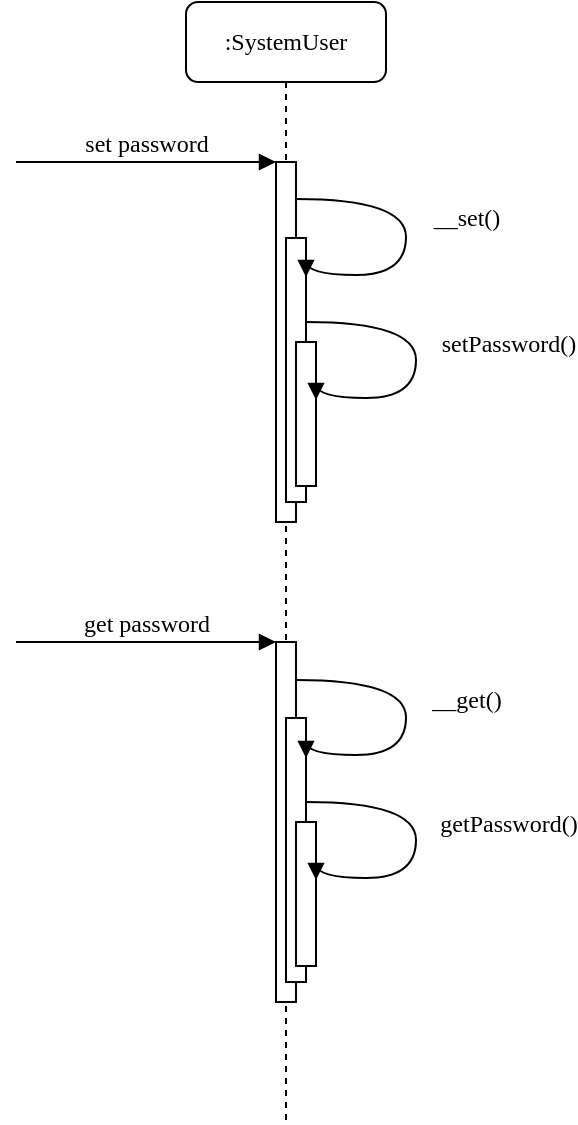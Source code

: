 <mxfile version="12.3.2" type="device" pages="1"><diagram name="Password" id="13e1069c-82ec-6db2-03f1-153e76fe0fe0"><mxGraphModel dx="1024" dy="592" grid="1" gridSize="10" guides="1" tooltips="1" connect="1" arrows="1" fold="1" page="1" pageScale="1" pageWidth="1100" pageHeight="850" background="#ffffff" math="0" shadow="0"><root><mxCell id="0"/><mxCell id="1" parent="0"/><mxCell id="7baba1c4bc27f4b0-4" value=":SystemUser" style="shape=umlLifeline;perimeter=lifelinePerimeter;whiteSpace=wrap;html=1;container=1;collapsible=0;recursiveResize=0;outlineConnect=0;rounded=1;shadow=0;comic=0;labelBackgroundColor=none;strokeWidth=1;fontFamily=Verdana;fontSize=12;align=center;" parent="1" vertex="1"><mxGeometry x="165" y="40" width="100" height="560" as="geometry"/></mxCell><mxCell id="7baba1c4bc27f4b0-16" value="" style="html=1;points=[];perimeter=orthogonalPerimeter;rounded=0;shadow=0;comic=0;labelBackgroundColor=none;strokeWidth=1;fontFamily=Verdana;fontSize=12;align=center;" parent="1" vertex="1"><mxGeometry x="210" y="120" width="10" height="180" as="geometry"/></mxCell><mxCell id="7baba1c4bc27f4b0-17" value="set password" style="html=1;verticalAlign=bottom;endArrow=block;labelBackgroundColor=none;fontFamily=Verdana;fontSize=12;edgeStyle=elbowEdgeStyle;elbow=vertical;" parent="1" target="7baba1c4bc27f4b0-16" edge="1"><mxGeometry relative="1" as="geometry"><mxPoint x="80" y="120" as="sourcePoint"/><Array as="points"><mxPoint x="85" y="120"/></Array></mxGeometry></mxCell><mxCell id="7baba1c4bc27f4b0-34" value="" style="html=1;points=[];perimeter=orthogonalPerimeter;rounded=0;shadow=0;comic=0;labelBackgroundColor=none;strokeWidth=1;fontFamily=Verdana;fontSize=12;align=center;" parent="1" vertex="1"><mxGeometry x="215" y="158" width="10" height="132" as="geometry"/></mxCell><mxCell id="e9mWKDASmPX0LyU48_sI-1" value="" style="html=1;points=[];perimeter=orthogonalPerimeter;rounded=0;shadow=0;comic=0;labelBackgroundColor=none;strokeWidth=1;fontFamily=Verdana;fontSize=12;align=center;" vertex="1" parent="1"><mxGeometry x="220" y="210" width="10" height="72" as="geometry"/></mxCell><mxCell id="e9mWKDASmPX0LyU48_sI-2" value="setPassword()" style="html=1;verticalAlign=bottom;endArrow=block;labelBackgroundColor=none;fontFamily=Verdana;fontSize=12;elbow=vertical;edgeStyle=orthogonalEdgeStyle;curved=1;entryX=1;entryY=0.286;entryPerimeter=0;exitX=1.038;exitY=0.345;exitPerimeter=0;" edge="1" parent="1"><mxGeometry x="0.301" y="-48" relative="1" as="geometry"><mxPoint x="225" y="200" as="sourcePoint"/><mxPoint x="230" y="239" as="targetPoint"/><Array as="points"><mxPoint x="280" y="200"/><mxPoint x="280" y="238"/></Array><mxPoint x="46" y="30" as="offset"/></mxGeometry></mxCell><mxCell id="e9mWKDASmPX0LyU48_sI-3" value="__set()" style="html=1;verticalAlign=bottom;endArrow=block;labelBackgroundColor=none;fontFamily=Verdana;fontSize=12;elbow=vertical;edgeStyle=orthogonalEdgeStyle;curved=1;entryX=1;entryY=0.286;entryPerimeter=0;exitX=1.038;exitY=0.345;exitPerimeter=0;" edge="1" parent="1"><mxGeometry x="-0.231" y="-35" relative="1" as="geometry"><mxPoint x="220" y="138.5" as="sourcePoint"/><mxPoint x="225" y="177.5" as="targetPoint"/><Array as="points"><mxPoint x="275" y="138.5"/><mxPoint x="275" y="176.5"/></Array><mxPoint x="65" y="18" as="offset"/></mxGeometry></mxCell><mxCell id="e9mWKDASmPX0LyU48_sI-4" value="" style="html=1;points=[];perimeter=orthogonalPerimeter;rounded=0;shadow=0;comic=0;labelBackgroundColor=none;strokeWidth=1;fontFamily=Verdana;fontSize=12;align=center;" vertex="1" parent="1"><mxGeometry x="210" y="360" width="10" height="180" as="geometry"/></mxCell><mxCell id="e9mWKDASmPX0LyU48_sI-5" value="get password" style="html=1;verticalAlign=bottom;endArrow=block;labelBackgroundColor=none;fontFamily=Verdana;fontSize=12;edgeStyle=elbowEdgeStyle;elbow=vertical;" edge="1" parent="1" target="e9mWKDASmPX0LyU48_sI-4"><mxGeometry relative="1" as="geometry"><mxPoint x="80" y="360" as="sourcePoint"/><Array as="points"><mxPoint x="85" y="360"/></Array></mxGeometry></mxCell><mxCell id="e9mWKDASmPX0LyU48_sI-6" value="" style="html=1;points=[];perimeter=orthogonalPerimeter;rounded=0;shadow=0;comic=0;labelBackgroundColor=none;strokeWidth=1;fontFamily=Verdana;fontSize=12;align=center;" vertex="1" parent="1"><mxGeometry x="215" y="398" width="10" height="132" as="geometry"/></mxCell><mxCell id="e9mWKDASmPX0LyU48_sI-7" value="" style="html=1;points=[];perimeter=orthogonalPerimeter;rounded=0;shadow=0;comic=0;labelBackgroundColor=none;strokeWidth=1;fontFamily=Verdana;fontSize=12;align=center;" vertex="1" parent="1"><mxGeometry x="220" y="450" width="10" height="72" as="geometry"/></mxCell><mxCell id="e9mWKDASmPX0LyU48_sI-8" value="getPassword()" style="html=1;verticalAlign=bottom;endArrow=block;labelBackgroundColor=none;fontFamily=Verdana;fontSize=12;elbow=vertical;edgeStyle=orthogonalEdgeStyle;curved=1;entryX=1;entryY=0.286;entryPerimeter=0;exitX=1.038;exitY=0.345;exitPerimeter=0;" edge="1" parent="1"><mxGeometry x="0.301" y="-48" relative="1" as="geometry"><mxPoint x="225" y="440" as="sourcePoint"/><mxPoint x="230" y="479" as="targetPoint"/><Array as="points"><mxPoint x="280" y="440"/><mxPoint x="280" y="478"/></Array><mxPoint x="46" y="30" as="offset"/></mxGeometry></mxCell><mxCell id="e9mWKDASmPX0LyU48_sI-9" value="__get()" style="html=1;verticalAlign=bottom;endArrow=block;labelBackgroundColor=none;fontFamily=Verdana;fontSize=12;elbow=vertical;edgeStyle=orthogonalEdgeStyle;curved=1;entryX=1;entryY=0.286;entryPerimeter=0;exitX=1.038;exitY=0.345;exitPerimeter=0;" edge="1" parent="1"><mxGeometry x="-0.231" y="-35" relative="1" as="geometry"><mxPoint x="220" y="379" as="sourcePoint"/><mxPoint x="225" y="418" as="targetPoint"/><Array as="points"><mxPoint x="275" y="378.5"/><mxPoint x="275" y="416.5"/></Array><mxPoint x="65" y="18" as="offset"/></mxGeometry></mxCell></root></mxGraphModel></diagram></mxfile>
